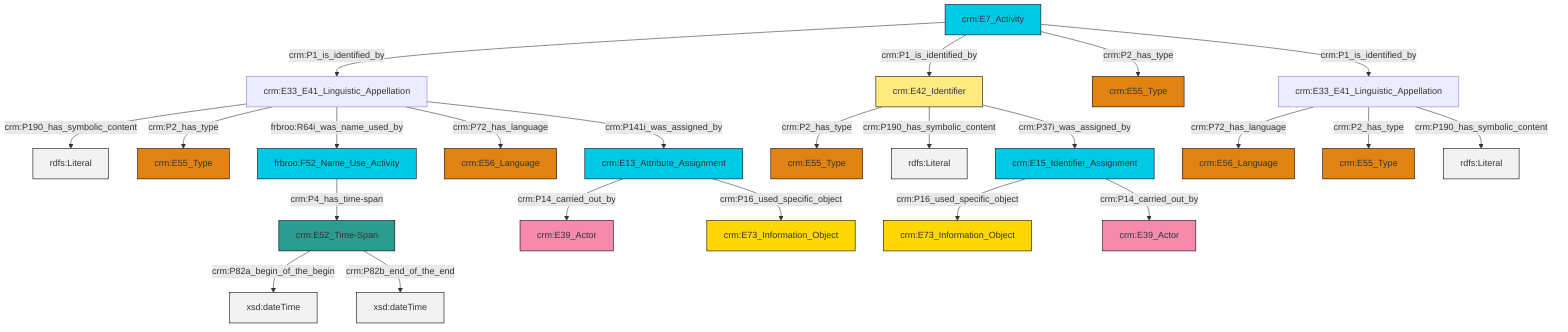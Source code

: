 graph TD
classDef Literal fill:#f2f2f2,stroke:#000000;
classDef CRM_Entity fill:#FFFFFF,stroke:#000000;
classDef Temporal_Entity fill:#00C9E6, stroke:#000000;
classDef Type fill:#E18312, stroke:#000000;
classDef Time-Span fill:#2C9C91, stroke:#000000;
classDef Appellation fill:#FFEB7F, stroke:#000000;
classDef Place fill:#008836, stroke:#000000;
classDef Persistent_Item fill:#B266B2, stroke:#000000;
classDef Conceptual_Object fill:#FFD700, stroke:#000000;
classDef Physical_Thing fill:#D2B48C, stroke:#000000;
classDef Actor fill:#f58aad, stroke:#000000;
classDef PC_Classes fill:#4ce600, stroke:#000000;
classDef Multi fill:#cccccc,stroke:#000000;

2["crm:E13_Attribute_Assignment"]:::Temporal_Entity -->|crm:P14_carried_out_by| 3["crm:E39_Actor"]:::Actor
4["crm:E33_E41_Linguistic_Appellation"]:::Default -->|crm:P190_has_symbolic_content| 5[rdfs:Literal]:::Literal
4["crm:E33_E41_Linguistic_Appellation"]:::Default -->|crm:P2_has_type| 6["crm:E55_Type"]:::Type
7["crm:E15_Identifier_Assignment"]:::Temporal_Entity -->|crm:P16_used_specific_object| 8["crm:E73_Information_Object"]:::Conceptual_Object
7["crm:E15_Identifier_Assignment"]:::Temporal_Entity -->|crm:P14_carried_out_by| 9["crm:E39_Actor"]:::Actor
10["frbroo:F52_Name_Use_Activity"]:::Temporal_Entity -->|crm:P4_has_time-span| 11["crm:E52_Time-Span"]:::Time-Span
12["crm:E7_Activity"]:::Temporal_Entity -->|crm:P1_is_identified_by| 4["crm:E33_E41_Linguistic_Appellation"]:::Default
11["crm:E52_Time-Span"]:::Time-Span -->|crm:P82a_begin_of_the_begin| 16[xsd:dateTime]:::Literal
12["crm:E7_Activity"]:::Temporal_Entity -->|crm:P1_is_identified_by| 20["crm:E42_Identifier"]:::Appellation
2["crm:E13_Attribute_Assignment"]:::Temporal_Entity -->|crm:P16_used_specific_object| 21["crm:E73_Information_Object"]:::Conceptual_Object
20["crm:E42_Identifier"]:::Appellation -->|crm:P2_has_type| 0["crm:E55_Type"]:::Type
11["crm:E52_Time-Span"]:::Time-Span -->|crm:P82b_end_of_the_end| 26[xsd:dateTime]:::Literal
20["crm:E42_Identifier"]:::Appellation -->|crm:P190_has_symbolic_content| 27[rdfs:Literal]:::Literal
4["crm:E33_E41_Linguistic_Appellation"]:::Default -->|frbroo:R64i_was_name_used_by| 10["frbroo:F52_Name_Use_Activity"]:::Temporal_Entity
18["crm:E33_E41_Linguistic_Appellation"]:::Default -->|crm:P72_has_language| 30["crm:E56_Language"]:::Type
20["crm:E42_Identifier"]:::Appellation -->|crm:P37i_was_assigned_by| 7["crm:E15_Identifier_Assignment"]:::Temporal_Entity
18["crm:E33_E41_Linguistic_Appellation"]:::Default -->|crm:P2_has_type| 23["crm:E55_Type"]:::Type
4["crm:E33_E41_Linguistic_Appellation"]:::Default -->|crm:P72_has_language| 31["crm:E56_Language"]:::Type
12["crm:E7_Activity"]:::Temporal_Entity -->|crm:P2_has_type| 33["crm:E55_Type"]:::Type
18["crm:E33_E41_Linguistic_Appellation"]:::Default -->|crm:P190_has_symbolic_content| 39[rdfs:Literal]:::Literal
12["crm:E7_Activity"]:::Temporal_Entity -->|crm:P1_is_identified_by| 18["crm:E33_E41_Linguistic_Appellation"]:::Default
4["crm:E33_E41_Linguistic_Appellation"]:::Default -->|crm:P141i_was_assigned_by| 2["crm:E13_Attribute_Assignment"]:::Temporal_Entity